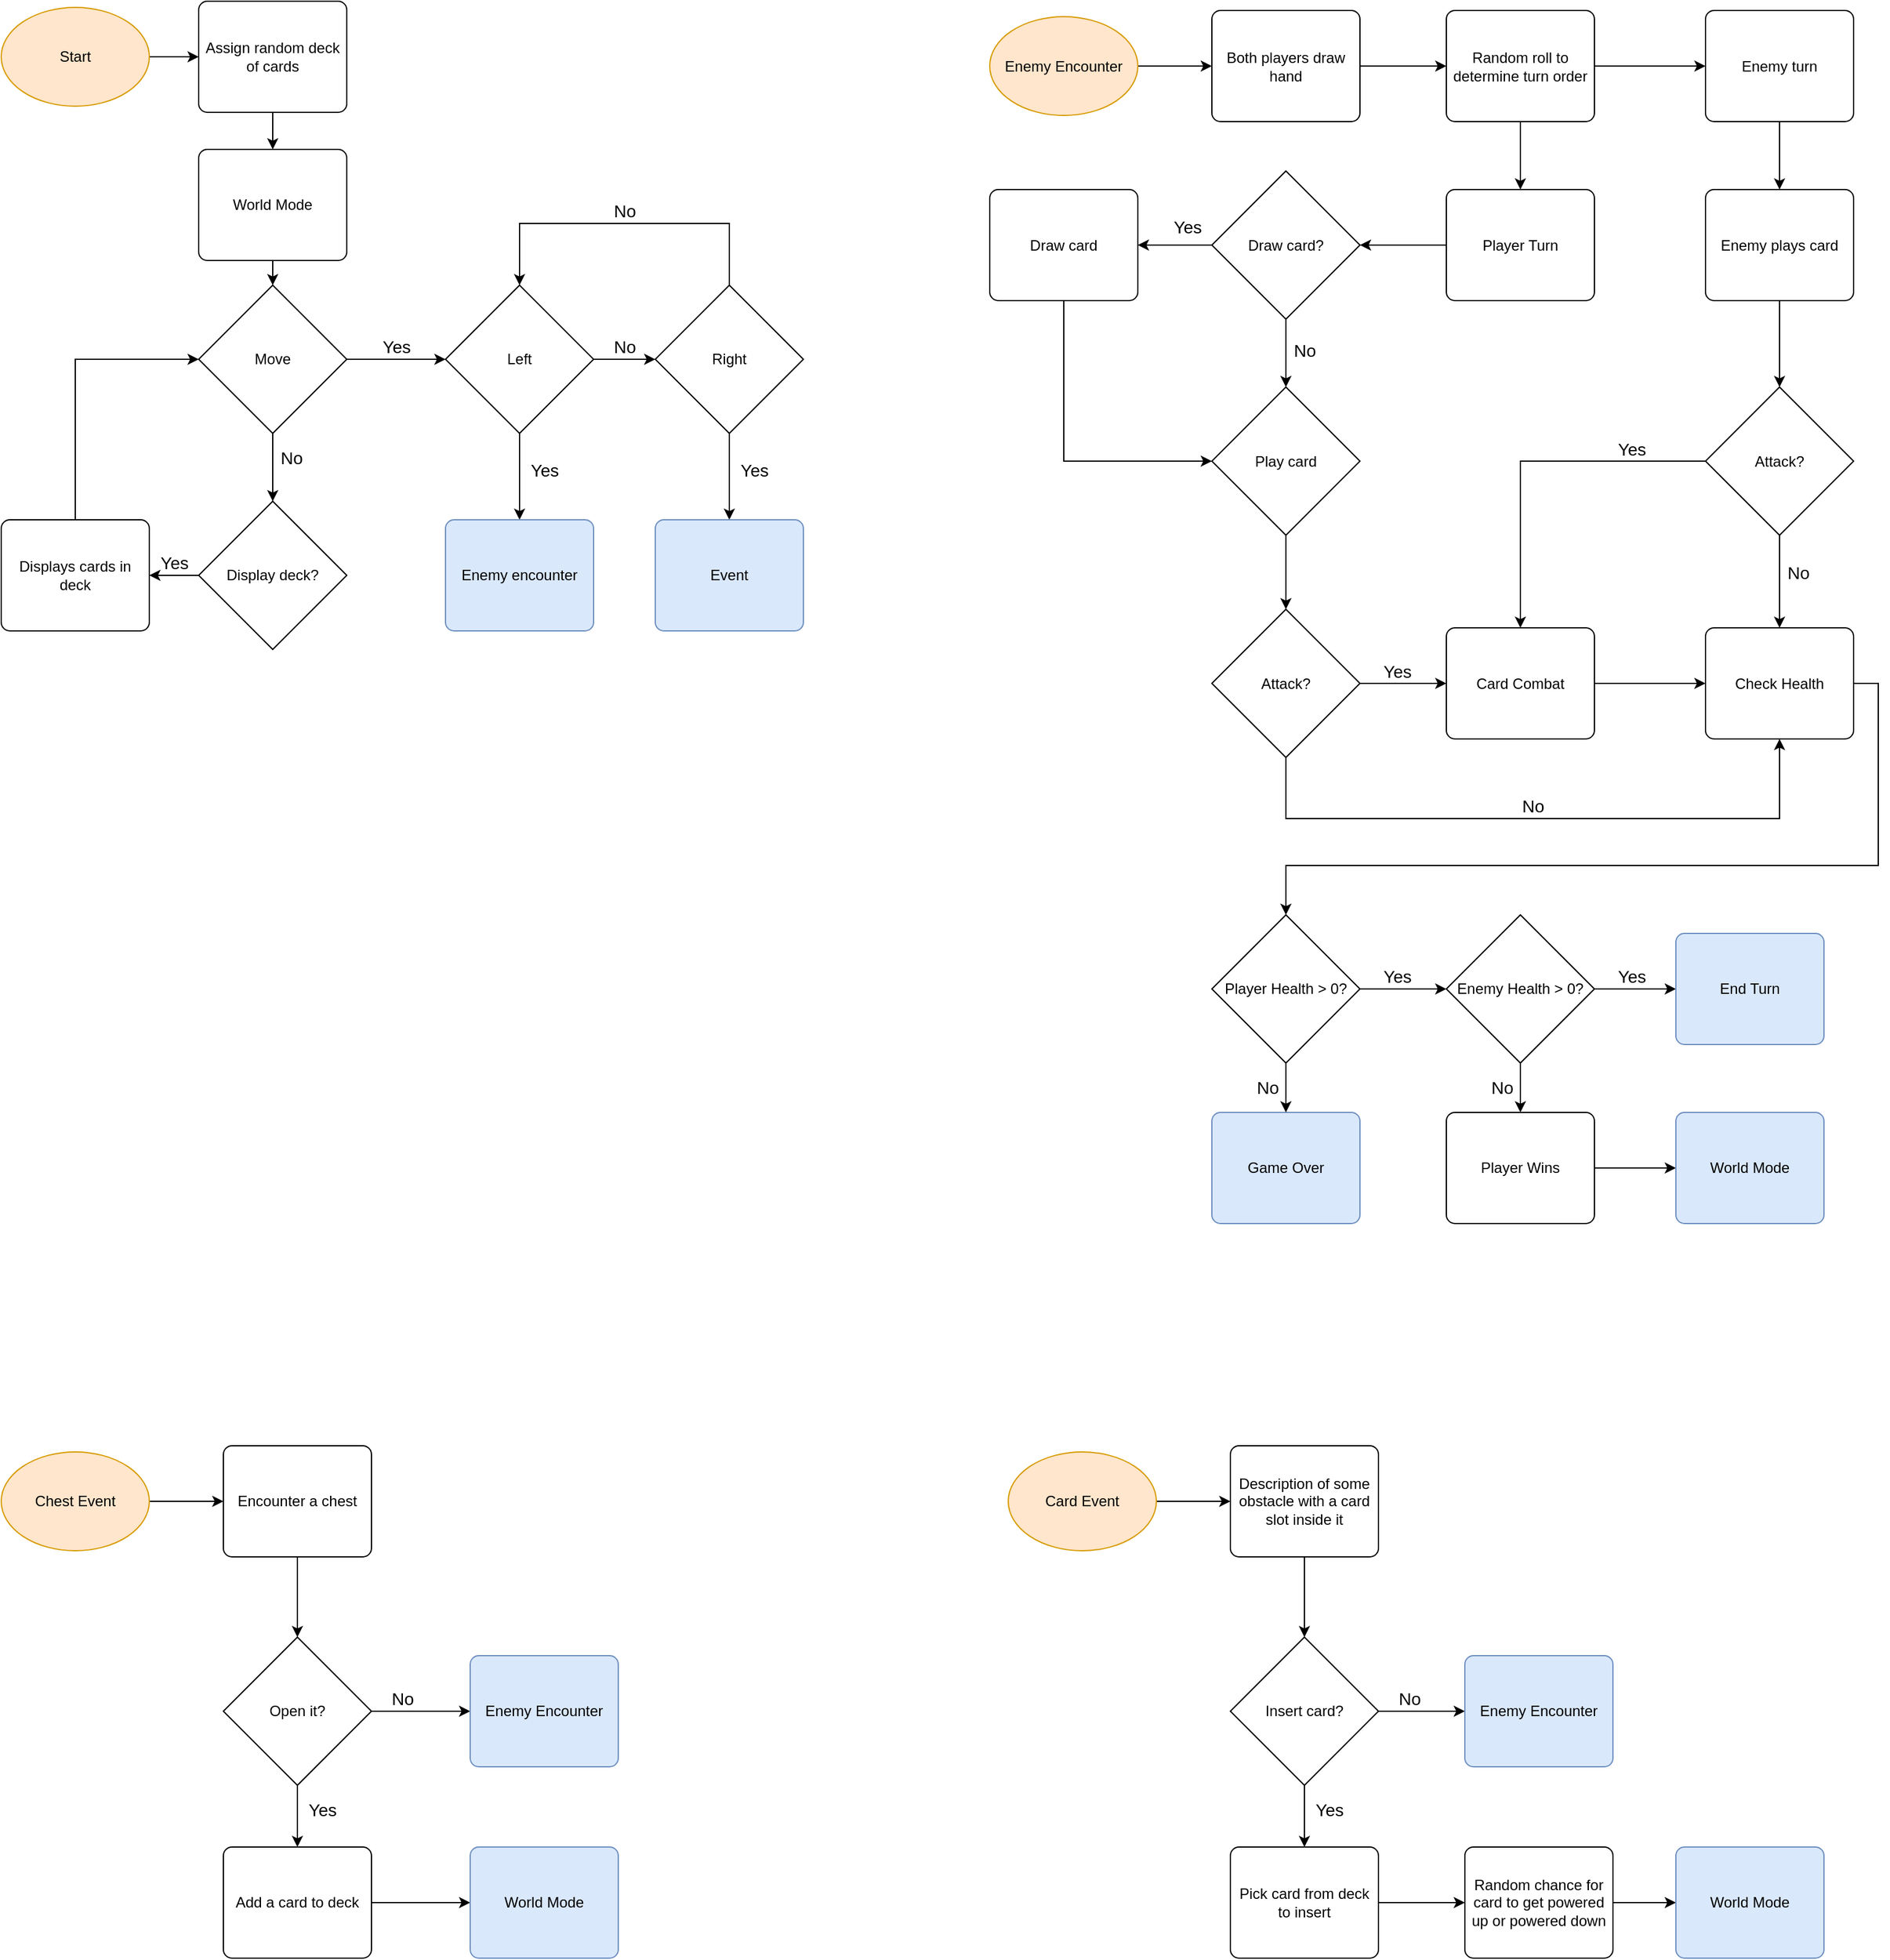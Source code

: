 <mxfile version="16.6.4" type="device"><diagram id="C5RBs43oDa-KdzZeNtuy" name="Page-1"><mxGraphModel dx="1117" dy="679" grid="1" gridSize="10" guides="1" tooltips="1" connect="1" arrows="1" fold="1" page="1" pageScale="1" pageWidth="827" pageHeight="1169" math="0" shadow="0"><root><mxCell id="WIyWlLk6GJQsqaUBKTNV-0"/><mxCell id="WIyWlLk6GJQsqaUBKTNV-1" parent="WIyWlLk6GJQsqaUBKTNV-0"/><mxCell id="KjZx9_JQavxQTFgPO8EC-3" style="edgeStyle=orthogonalEdgeStyle;rounded=0;orthogonalLoop=1;jettySize=auto;html=1;exitX=1;exitY=0.5;exitDx=0;exitDy=0;exitPerimeter=0;" parent="WIyWlLk6GJQsqaUBKTNV-1" source="KjZx9_JQavxQTFgPO8EC-0" target="KjZx9_JQavxQTFgPO8EC-2" edge="1"><mxGeometry relative="1" as="geometry"/></mxCell><mxCell id="KjZx9_JQavxQTFgPO8EC-0" value="Start" style="strokeWidth=1;html=1;shape=mxgraph.flowchart.start_1;whiteSpace=wrap;fillColor=#ffe6cc;strokeColor=#d79b00;" parent="WIyWlLk6GJQsqaUBKTNV-1" vertex="1"><mxGeometry x="89" y="35" width="120" height="80" as="geometry"/></mxCell><mxCell id="KjZx9_JQavxQTFgPO8EC-8" style="edgeStyle=orthogonalEdgeStyle;rounded=0;orthogonalLoop=1;jettySize=auto;html=1;exitX=0.5;exitY=1;exitDx=0;exitDy=0;exitPerimeter=0;entryX=0.5;entryY=0;entryDx=0;entryDy=0;entryPerimeter=0;" parent="WIyWlLk6GJQsqaUBKTNV-1" source="KjZx9_JQavxQTFgPO8EC-1" target="KjZx9_JQavxQTFgPO8EC-6" edge="1"><mxGeometry relative="1" as="geometry"/></mxCell><mxCell id="KjZx9_JQavxQTFgPO8EC-11" style="edgeStyle=orthogonalEdgeStyle;rounded=0;orthogonalLoop=1;jettySize=auto;html=1;exitX=1;exitY=0.5;exitDx=0;exitDy=0;exitPerimeter=0;entryX=0;entryY=0.5;entryDx=0;entryDy=0;entryPerimeter=0;" parent="WIyWlLk6GJQsqaUBKTNV-1" source="KjZx9_JQavxQTFgPO8EC-1" target="KjZx9_JQavxQTFgPO8EC-5" edge="1"><mxGeometry relative="1" as="geometry"/></mxCell><mxCell id="KjZx9_JQavxQTFgPO8EC-1" value="Move" style="strokeWidth=1;html=1;shape=mxgraph.flowchart.decision;whiteSpace=wrap;" parent="WIyWlLk6GJQsqaUBKTNV-1" vertex="1"><mxGeometry x="249" y="260" width="120" height="120" as="geometry"/></mxCell><mxCell id="641pUbLumFreOrWfx5tP-39" style="edgeStyle=orthogonalEdgeStyle;rounded=0;orthogonalLoop=1;jettySize=auto;html=1;exitX=0.5;exitY=1;exitDx=0;exitDy=0;entryX=0.5;entryY=0;entryDx=0;entryDy=0;" parent="WIyWlLk6GJQsqaUBKTNV-1" source="KjZx9_JQavxQTFgPO8EC-2" target="641pUbLumFreOrWfx5tP-38" edge="1"><mxGeometry relative="1" as="geometry"/></mxCell><mxCell id="KjZx9_JQavxQTFgPO8EC-2" value="Assign random deck of cards" style="rounded=1;whiteSpace=wrap;html=1;absoluteArcSize=1;arcSize=14;strokeWidth=1;" parent="WIyWlLk6GJQsqaUBKTNV-1" vertex="1"><mxGeometry x="249" y="30" width="120" height="90" as="geometry"/></mxCell><mxCell id="KjZx9_JQavxQTFgPO8EC-19" style="edgeStyle=orthogonalEdgeStyle;rounded=0;orthogonalLoop=1;jettySize=auto;html=1;exitX=1;exitY=0.5;exitDx=0;exitDy=0;exitPerimeter=0;entryX=0;entryY=0.5;entryDx=0;entryDy=0;entryPerimeter=0;fontSize=14;" parent="WIyWlLk6GJQsqaUBKTNV-1" source="KjZx9_JQavxQTFgPO8EC-5" target="KjZx9_JQavxQTFgPO8EC-18" edge="1"><mxGeometry relative="1" as="geometry"/></mxCell><mxCell id="KjZx9_JQavxQTFgPO8EC-23" style="edgeStyle=orthogonalEdgeStyle;rounded=0;orthogonalLoop=1;jettySize=auto;html=1;exitX=0.5;exitY=1;exitDx=0;exitDy=0;exitPerimeter=0;entryX=0.5;entryY=0;entryDx=0;entryDy=0;fontSize=14;" parent="WIyWlLk6GJQsqaUBKTNV-1" source="KjZx9_JQavxQTFgPO8EC-5" target="KjZx9_JQavxQTFgPO8EC-21" edge="1"><mxGeometry relative="1" as="geometry"/></mxCell><mxCell id="KjZx9_JQavxQTFgPO8EC-5" value="Left" style="strokeWidth=1;html=1;shape=mxgraph.flowchart.decision;whiteSpace=wrap;" parent="WIyWlLk6GJQsqaUBKTNV-1" vertex="1"><mxGeometry x="449" y="260" width="120" height="120" as="geometry"/></mxCell><mxCell id="KjZx9_JQavxQTFgPO8EC-9" style="edgeStyle=orthogonalEdgeStyle;rounded=0;orthogonalLoop=1;jettySize=auto;html=1;exitX=0;exitY=0.5;exitDx=0;exitDy=0;exitPerimeter=0;entryX=1;entryY=0.5;entryDx=0;entryDy=0;" parent="WIyWlLk6GJQsqaUBKTNV-1" source="KjZx9_JQavxQTFgPO8EC-6" target="KjZx9_JQavxQTFgPO8EC-7" edge="1"><mxGeometry relative="1" as="geometry"/></mxCell><mxCell id="KjZx9_JQavxQTFgPO8EC-6" value="Display deck?" style="strokeWidth=1;html=1;shape=mxgraph.flowchart.decision;whiteSpace=wrap;" parent="WIyWlLk6GJQsqaUBKTNV-1" vertex="1"><mxGeometry x="249" y="435" width="120" height="120" as="geometry"/></mxCell><mxCell id="KjZx9_JQavxQTFgPO8EC-10" style="edgeStyle=orthogonalEdgeStyle;rounded=0;orthogonalLoop=1;jettySize=auto;html=1;exitX=0.5;exitY=0;exitDx=0;exitDy=0;entryX=0;entryY=0.5;entryDx=0;entryDy=0;entryPerimeter=0;" parent="WIyWlLk6GJQsqaUBKTNV-1" source="KjZx9_JQavxQTFgPO8EC-7" target="KjZx9_JQavxQTFgPO8EC-1" edge="1"><mxGeometry relative="1" as="geometry"/></mxCell><mxCell id="KjZx9_JQavxQTFgPO8EC-7" value="Displays cards in deck" style="rounded=1;whiteSpace=wrap;html=1;absoluteArcSize=1;arcSize=14;strokeWidth=1;" parent="WIyWlLk6GJQsqaUBKTNV-1" vertex="1"><mxGeometry x="89" y="450" width="120" height="90" as="geometry"/></mxCell><mxCell id="KjZx9_JQavxQTFgPO8EC-12" value="&lt;font style=&quot;font-size: 14px&quot;&gt;Yes&lt;/font&gt;" style="text;html=1;align=center;verticalAlign=middle;resizable=0;points=[];autosize=1;strokeColor=none;fillColor=none;strokeWidth=1;" parent="WIyWlLk6GJQsqaUBKTNV-1" vertex="1"><mxGeometry x="389" y="300" width="40" height="20" as="geometry"/></mxCell><mxCell id="KjZx9_JQavxQTFgPO8EC-16" value="&lt;font style=&quot;font-size: 14px&quot;&gt;Yes&lt;/font&gt;" style="text;html=1;align=center;verticalAlign=middle;resizable=0;points=[];autosize=1;strokeColor=none;fillColor=none;strokeWidth=1;" parent="WIyWlLk6GJQsqaUBKTNV-1" vertex="1"><mxGeometry x="209" y="475" width="40" height="20" as="geometry"/></mxCell><mxCell id="KjZx9_JQavxQTFgPO8EC-17" value="&lt;font style=&quot;font-size: 14px&quot;&gt;No&lt;/font&gt;" style="text;html=1;align=center;verticalAlign=middle;resizable=0;points=[];autosize=1;strokeColor=none;fillColor=none;strokeWidth=1;" parent="WIyWlLk6GJQsqaUBKTNV-1" vertex="1"><mxGeometry x="309" y="390" width="30" height="20" as="geometry"/></mxCell><mxCell id="KjZx9_JQavxQTFgPO8EC-24" style="edgeStyle=orthogonalEdgeStyle;rounded=0;orthogonalLoop=1;jettySize=auto;html=1;exitX=0.5;exitY=1;exitDx=0;exitDy=0;exitPerimeter=0;entryX=0.5;entryY=0;entryDx=0;entryDy=0;fontSize=14;" parent="WIyWlLk6GJQsqaUBKTNV-1" source="KjZx9_JQavxQTFgPO8EC-18" target="KjZx9_JQavxQTFgPO8EC-22" edge="1"><mxGeometry relative="1" as="geometry"/></mxCell><mxCell id="KjZx9_JQavxQTFgPO8EC-25" style="edgeStyle=orthogonalEdgeStyle;rounded=0;orthogonalLoop=1;jettySize=auto;html=1;exitX=0.5;exitY=0;exitDx=0;exitDy=0;exitPerimeter=0;entryX=0.5;entryY=0;entryDx=0;entryDy=0;entryPerimeter=0;fontSize=14;" parent="WIyWlLk6GJQsqaUBKTNV-1" source="KjZx9_JQavxQTFgPO8EC-18" target="KjZx9_JQavxQTFgPO8EC-5" edge="1"><mxGeometry relative="1" as="geometry"><Array as="points"><mxPoint x="679" y="210"/><mxPoint x="509" y="210"/></Array></mxGeometry></mxCell><mxCell id="KjZx9_JQavxQTFgPO8EC-18" value="Right" style="strokeWidth=1;html=1;shape=mxgraph.flowchart.decision;whiteSpace=wrap;" parent="WIyWlLk6GJQsqaUBKTNV-1" vertex="1"><mxGeometry x="619" y="260" width="120" height="120" as="geometry"/></mxCell><mxCell id="KjZx9_JQavxQTFgPO8EC-20" value="&lt;font style=&quot;font-size: 14px&quot;&gt;No&lt;/font&gt;" style="text;html=1;align=center;verticalAlign=middle;resizable=0;points=[];autosize=1;strokeColor=none;fillColor=none;strokeWidth=1;" parent="WIyWlLk6GJQsqaUBKTNV-1" vertex="1"><mxGeometry x="579" y="300" width="30" height="20" as="geometry"/></mxCell><mxCell id="KjZx9_JQavxQTFgPO8EC-21" value="Enemy encounter" style="rounded=1;whiteSpace=wrap;html=1;absoluteArcSize=1;arcSize=14;strokeWidth=1;fillColor=#dae8fc;strokeColor=#6c8ebf;" parent="WIyWlLk6GJQsqaUBKTNV-1" vertex="1"><mxGeometry x="449" y="450" width="120" height="90" as="geometry"/></mxCell><mxCell id="KjZx9_JQavxQTFgPO8EC-22" value="Event" style="rounded=1;whiteSpace=wrap;html=1;absoluteArcSize=1;arcSize=14;strokeWidth=1;fillColor=#dae8fc;strokeColor=#6c8ebf;" parent="WIyWlLk6GJQsqaUBKTNV-1" vertex="1"><mxGeometry x="619" y="450" width="120" height="90" as="geometry"/></mxCell><mxCell id="KjZx9_JQavxQTFgPO8EC-26" value="&lt;font style=&quot;font-size: 14px&quot;&gt;No&lt;/font&gt;" style="text;html=1;align=center;verticalAlign=middle;resizable=0;points=[];autosize=1;strokeColor=none;fillColor=none;strokeWidth=1;" parent="WIyWlLk6GJQsqaUBKTNV-1" vertex="1"><mxGeometry x="579" y="190" width="30" height="20" as="geometry"/></mxCell><mxCell id="KjZx9_JQavxQTFgPO8EC-27" value="&lt;font style=&quot;font-size: 14px&quot;&gt;Yes&lt;/font&gt;" style="text;html=1;align=center;verticalAlign=middle;resizable=0;points=[];autosize=1;strokeColor=none;fillColor=none;strokeWidth=1;" parent="WIyWlLk6GJQsqaUBKTNV-1" vertex="1"><mxGeometry x="509" y="400" width="40" height="20" as="geometry"/></mxCell><mxCell id="KjZx9_JQavxQTFgPO8EC-28" value="&lt;font style=&quot;font-size: 14px&quot;&gt;Yes&lt;/font&gt;" style="text;html=1;align=center;verticalAlign=middle;resizable=0;points=[];autosize=1;strokeColor=none;fillColor=none;strokeWidth=1;" parent="WIyWlLk6GJQsqaUBKTNV-1" vertex="1"><mxGeometry x="679" y="400" width="40" height="20" as="geometry"/></mxCell><mxCell id="KjZx9_JQavxQTFgPO8EC-31" style="edgeStyle=orthogonalEdgeStyle;rounded=0;orthogonalLoop=1;jettySize=auto;html=1;exitX=1;exitY=0.5;exitDx=0;exitDy=0;exitPerimeter=0;entryX=0;entryY=0.5;entryDx=0;entryDy=0;fontSize=14;" parent="WIyWlLk6GJQsqaUBKTNV-1" source="KjZx9_JQavxQTFgPO8EC-29" target="KjZx9_JQavxQTFgPO8EC-30" edge="1"><mxGeometry relative="1" as="geometry"/></mxCell><mxCell id="KjZx9_JQavxQTFgPO8EC-29" value="Enemy Encounter" style="strokeWidth=1;html=1;shape=mxgraph.flowchart.start_1;whiteSpace=wrap;fillColor=#ffe6cc;strokeColor=#d79b00;" parent="WIyWlLk6GJQsqaUBKTNV-1" vertex="1"><mxGeometry x="890" y="42.5" width="120" height="80" as="geometry"/></mxCell><mxCell id="KjZx9_JQavxQTFgPO8EC-33" style="edgeStyle=orthogonalEdgeStyle;rounded=0;orthogonalLoop=1;jettySize=auto;html=1;exitX=1;exitY=0.5;exitDx=0;exitDy=0;entryX=0;entryY=0.5;entryDx=0;entryDy=0;fontSize=14;" parent="WIyWlLk6GJQsqaUBKTNV-1" source="KjZx9_JQavxQTFgPO8EC-30" target="KjZx9_JQavxQTFgPO8EC-32" edge="1"><mxGeometry relative="1" as="geometry"/></mxCell><mxCell id="KjZx9_JQavxQTFgPO8EC-30" value="Both players draw hand" style="rounded=1;whiteSpace=wrap;html=1;absoluteArcSize=1;arcSize=14;strokeWidth=1;" parent="WIyWlLk6GJQsqaUBKTNV-1" vertex="1"><mxGeometry x="1070" y="37.5" width="120" height="90" as="geometry"/></mxCell><mxCell id="KjZx9_JQavxQTFgPO8EC-36" style="edgeStyle=orthogonalEdgeStyle;rounded=0;orthogonalLoop=1;jettySize=auto;html=1;exitX=0.5;exitY=1;exitDx=0;exitDy=0;entryX=0.5;entryY=0;entryDx=0;entryDy=0;fontSize=14;" parent="WIyWlLk6GJQsqaUBKTNV-1" source="KjZx9_JQavxQTFgPO8EC-32" target="KjZx9_JQavxQTFgPO8EC-34" edge="1"><mxGeometry relative="1" as="geometry"/></mxCell><mxCell id="KjZx9_JQavxQTFgPO8EC-50" style="edgeStyle=orthogonalEdgeStyle;rounded=0;orthogonalLoop=1;jettySize=auto;html=1;exitX=1;exitY=0.5;exitDx=0;exitDy=0;entryX=0;entryY=0.5;entryDx=0;entryDy=0;fontSize=19;" parent="WIyWlLk6GJQsqaUBKTNV-1" source="KjZx9_JQavxQTFgPO8EC-32" target="KjZx9_JQavxQTFgPO8EC-49" edge="1"><mxGeometry relative="1" as="geometry"/></mxCell><mxCell id="KjZx9_JQavxQTFgPO8EC-32" value="Random roll to determine turn order" style="rounded=1;whiteSpace=wrap;html=1;absoluteArcSize=1;arcSize=14;strokeWidth=1;" parent="WIyWlLk6GJQsqaUBKTNV-1" vertex="1"><mxGeometry x="1260" y="37.5" width="120" height="90" as="geometry"/></mxCell><mxCell id="KjZx9_JQavxQTFgPO8EC-39" style="edgeStyle=orthogonalEdgeStyle;rounded=0;orthogonalLoop=1;jettySize=auto;html=1;exitX=0;exitY=0.5;exitDx=0;exitDy=0;entryX=1;entryY=0.5;entryDx=0;entryDy=0;entryPerimeter=0;fontSize=14;" parent="WIyWlLk6GJQsqaUBKTNV-1" source="KjZx9_JQavxQTFgPO8EC-34" target="KjZx9_JQavxQTFgPO8EC-35" edge="1"><mxGeometry relative="1" as="geometry"/></mxCell><mxCell id="KjZx9_JQavxQTFgPO8EC-34" value="Player Turn" style="rounded=1;whiteSpace=wrap;html=1;absoluteArcSize=1;arcSize=14;strokeWidth=1;" parent="WIyWlLk6GJQsqaUBKTNV-1" vertex="1"><mxGeometry x="1260" y="182.5" width="120" height="90" as="geometry"/></mxCell><mxCell id="KjZx9_JQavxQTFgPO8EC-40" style="edgeStyle=orthogonalEdgeStyle;rounded=0;orthogonalLoop=1;jettySize=auto;html=1;exitX=0;exitY=0.5;exitDx=0;exitDy=0;exitPerimeter=0;entryX=1;entryY=0.5;entryDx=0;entryDy=0;fontSize=14;" parent="WIyWlLk6GJQsqaUBKTNV-1" source="KjZx9_JQavxQTFgPO8EC-35" target="KjZx9_JQavxQTFgPO8EC-38" edge="1"><mxGeometry relative="1" as="geometry"/></mxCell><mxCell id="KjZx9_JQavxQTFgPO8EC-43" style="edgeStyle=orthogonalEdgeStyle;rounded=0;orthogonalLoop=1;jettySize=auto;html=1;exitX=0.5;exitY=1;exitDx=0;exitDy=0;exitPerimeter=0;entryX=0.5;entryY=0;entryDx=0;entryDy=0;entryPerimeter=0;fontSize=14;" parent="WIyWlLk6GJQsqaUBKTNV-1" source="KjZx9_JQavxQTFgPO8EC-35" target="KjZx9_JQavxQTFgPO8EC-42" edge="1"><mxGeometry relative="1" as="geometry"/></mxCell><mxCell id="KjZx9_JQavxQTFgPO8EC-35" value="Draw card?" style="strokeWidth=1;html=1;shape=mxgraph.flowchart.decision;whiteSpace=wrap;" parent="WIyWlLk6GJQsqaUBKTNV-1" vertex="1"><mxGeometry x="1070" y="167.5" width="120" height="120" as="geometry"/></mxCell><mxCell id="KjZx9_JQavxQTFgPO8EC-44" style="edgeStyle=orthogonalEdgeStyle;rounded=0;orthogonalLoop=1;jettySize=auto;html=1;exitX=0.5;exitY=1;exitDx=0;exitDy=0;entryX=0;entryY=0.5;entryDx=0;entryDy=0;entryPerimeter=0;fontSize=14;" parent="WIyWlLk6GJQsqaUBKTNV-1" source="KjZx9_JQavxQTFgPO8EC-38" target="KjZx9_JQavxQTFgPO8EC-42" edge="1"><mxGeometry relative="1" as="geometry"/></mxCell><mxCell id="KjZx9_JQavxQTFgPO8EC-38" value="Draw card" style="rounded=1;whiteSpace=wrap;html=1;absoluteArcSize=1;arcSize=14;strokeWidth=1;" parent="WIyWlLk6GJQsqaUBKTNV-1" vertex="1"><mxGeometry x="890" y="182.5" width="120" height="90" as="geometry"/></mxCell><mxCell id="KjZx9_JQavxQTFgPO8EC-41" value="&lt;font style=&quot;font-size: 14px&quot;&gt;Yes&lt;/font&gt;" style="text;html=1;align=center;verticalAlign=middle;resizable=0;points=[];autosize=1;strokeColor=none;fillColor=none;strokeWidth=1;" parent="WIyWlLk6GJQsqaUBKTNV-1" vertex="1"><mxGeometry x="1030" y="202.5" width="40" height="20" as="geometry"/></mxCell><mxCell id="KjZx9_JQavxQTFgPO8EC-54" style="edgeStyle=orthogonalEdgeStyle;rounded=0;orthogonalLoop=1;jettySize=auto;html=1;exitX=0.5;exitY=1;exitDx=0;exitDy=0;exitPerimeter=0;entryX=0.5;entryY=0;entryDx=0;entryDy=0;entryPerimeter=0;fontSize=19;" parent="WIyWlLk6GJQsqaUBKTNV-1" source="KjZx9_JQavxQTFgPO8EC-42" target="KjZx9_JQavxQTFgPO8EC-53" edge="1"><mxGeometry relative="1" as="geometry"/></mxCell><mxCell id="KjZx9_JQavxQTFgPO8EC-42" value="Play card" style="strokeWidth=1;html=1;shape=mxgraph.flowchart.decision;whiteSpace=wrap;" parent="WIyWlLk6GJQsqaUBKTNV-1" vertex="1"><mxGeometry x="1070" y="342.5" width="120" height="120" as="geometry"/></mxCell><mxCell id="KjZx9_JQavxQTFgPO8EC-45" value="&lt;font style=&quot;font-size: 14px&quot;&gt;No&lt;/font&gt;" style="text;html=1;align=center;verticalAlign=middle;resizable=0;points=[];autosize=1;strokeColor=none;fillColor=none;strokeWidth=1;" parent="WIyWlLk6GJQsqaUBKTNV-1" vertex="1"><mxGeometry x="1130" y="302.5" width="30" height="20" as="geometry"/></mxCell><mxCell id="KjZx9_JQavxQTFgPO8EC-52" style="edgeStyle=orthogonalEdgeStyle;rounded=0;orthogonalLoop=1;jettySize=auto;html=1;exitX=0.5;exitY=1;exitDx=0;exitDy=0;entryX=0.5;entryY=0;entryDx=0;entryDy=0;fontSize=19;" parent="WIyWlLk6GJQsqaUBKTNV-1" source="KjZx9_JQavxQTFgPO8EC-49" target="KjZx9_JQavxQTFgPO8EC-51" edge="1"><mxGeometry relative="1" as="geometry"/></mxCell><mxCell id="KjZx9_JQavxQTFgPO8EC-49" value="Enemy turn" style="rounded=1;whiteSpace=wrap;html=1;absoluteArcSize=1;arcSize=14;strokeWidth=1;" parent="WIyWlLk6GJQsqaUBKTNV-1" vertex="1"><mxGeometry x="1470" y="37.5" width="120" height="90" as="geometry"/></mxCell><mxCell id="KjZx9_JQavxQTFgPO8EC-69" style="edgeStyle=orthogonalEdgeStyle;rounded=0;orthogonalLoop=1;jettySize=auto;html=1;exitX=0.5;exitY=1;exitDx=0;exitDy=0;entryX=0.5;entryY=0;entryDx=0;entryDy=0;entryPerimeter=0;fontSize=19;" parent="WIyWlLk6GJQsqaUBKTNV-1" source="KjZx9_JQavxQTFgPO8EC-51" target="KjZx9_JQavxQTFgPO8EC-64" edge="1"><mxGeometry relative="1" as="geometry"/></mxCell><mxCell id="KjZx9_JQavxQTFgPO8EC-51" value="Enemy plays card" style="rounded=1;whiteSpace=wrap;html=1;absoluteArcSize=1;arcSize=14;strokeWidth=1;" parent="WIyWlLk6GJQsqaUBKTNV-1" vertex="1"><mxGeometry x="1470" y="182.5" width="120" height="90" as="geometry"/></mxCell><mxCell id="KjZx9_JQavxQTFgPO8EC-58" style="edgeStyle=orthogonalEdgeStyle;rounded=0;orthogonalLoop=1;jettySize=auto;html=1;exitX=1;exitY=0.5;exitDx=0;exitDy=0;exitPerimeter=0;entryX=0;entryY=0.5;entryDx=0;entryDy=0;fontSize=19;" parent="WIyWlLk6GJQsqaUBKTNV-1" source="KjZx9_JQavxQTFgPO8EC-53" target="KjZx9_JQavxQTFgPO8EC-55" edge="1"><mxGeometry relative="1" as="geometry"/></mxCell><mxCell id="KjZx9_JQavxQTFgPO8EC-61" style="edgeStyle=orthogonalEdgeStyle;rounded=0;orthogonalLoop=1;jettySize=auto;html=1;exitX=0.5;exitY=1;exitDx=0;exitDy=0;exitPerimeter=0;fontSize=19;entryX=0.5;entryY=1;entryDx=0;entryDy=0;" parent="WIyWlLk6GJQsqaUBKTNV-1" source="KjZx9_JQavxQTFgPO8EC-53" target="KjZx9_JQavxQTFgPO8EC-56" edge="1"><mxGeometry relative="1" as="geometry"><Array as="points"><mxPoint x="1130" y="692"/><mxPoint x="1530" y="692"/></Array><mxPoint x="1500" y="650" as="targetPoint"/></mxGeometry></mxCell><mxCell id="KjZx9_JQavxQTFgPO8EC-53" value="Attack?" style="strokeWidth=1;html=1;shape=mxgraph.flowchart.decision;whiteSpace=wrap;" parent="WIyWlLk6GJQsqaUBKTNV-1" vertex="1"><mxGeometry x="1070" y="522.5" width="120" height="120" as="geometry"/></mxCell><mxCell id="KjZx9_JQavxQTFgPO8EC-63" style="edgeStyle=orthogonalEdgeStyle;rounded=0;orthogonalLoop=1;jettySize=auto;html=1;exitX=1;exitY=0.5;exitDx=0;exitDy=0;entryX=0;entryY=0.5;entryDx=0;entryDy=0;fontSize=19;" parent="WIyWlLk6GJQsqaUBKTNV-1" source="KjZx9_JQavxQTFgPO8EC-55" target="KjZx9_JQavxQTFgPO8EC-56" edge="1"><mxGeometry relative="1" as="geometry"/></mxCell><mxCell id="KjZx9_JQavxQTFgPO8EC-55" value="Card Combat" style="rounded=1;whiteSpace=wrap;html=1;absoluteArcSize=1;arcSize=14;strokeWidth=1;" parent="WIyWlLk6GJQsqaUBKTNV-1" vertex="1"><mxGeometry x="1260" y="537.5" width="120" height="90" as="geometry"/></mxCell><mxCell id="641pUbLumFreOrWfx5tP-36" style="edgeStyle=orthogonalEdgeStyle;rounded=0;orthogonalLoop=1;jettySize=auto;html=1;exitX=1;exitY=0.5;exitDx=0;exitDy=0;entryX=0.5;entryY=0;entryDx=0;entryDy=0;entryPerimeter=0;" parent="WIyWlLk6GJQsqaUBKTNV-1" source="KjZx9_JQavxQTFgPO8EC-56" target="641pUbLumFreOrWfx5tP-22" edge="1"><mxGeometry relative="1" as="geometry"><Array as="points"><mxPoint x="1610" y="583"/><mxPoint x="1610" y="730"/><mxPoint x="1130" y="730"/></Array></mxGeometry></mxCell><mxCell id="KjZx9_JQavxQTFgPO8EC-56" value="Check Health" style="rounded=1;whiteSpace=wrap;html=1;absoluteArcSize=1;arcSize=14;strokeWidth=1;" parent="WIyWlLk6GJQsqaUBKTNV-1" vertex="1"><mxGeometry x="1470" y="537.5" width="120" height="90" as="geometry"/></mxCell><mxCell id="KjZx9_JQavxQTFgPO8EC-59" value="&lt;font style=&quot;font-size: 14px&quot;&gt;Yes&lt;/font&gt;" style="text;html=1;align=center;verticalAlign=middle;resizable=0;points=[];autosize=1;strokeColor=none;fillColor=none;strokeWidth=1;" parent="WIyWlLk6GJQsqaUBKTNV-1" vertex="1"><mxGeometry x="1200" y="562.5" width="40" height="20" as="geometry"/></mxCell><mxCell id="KjZx9_JQavxQTFgPO8EC-62" value="&lt;font style=&quot;font-size: 14px&quot;&gt;No&lt;/font&gt;" style="text;html=1;align=center;verticalAlign=middle;resizable=0;points=[];autosize=1;strokeColor=none;fillColor=none;strokeWidth=1;" parent="WIyWlLk6GJQsqaUBKTNV-1" vertex="1"><mxGeometry x="1315" y="671.5" width="30" height="20" as="geometry"/></mxCell><mxCell id="KjZx9_JQavxQTFgPO8EC-65" style="edgeStyle=orthogonalEdgeStyle;rounded=0;orthogonalLoop=1;jettySize=auto;html=1;exitX=0.5;exitY=1;exitDx=0;exitDy=0;exitPerimeter=0;entryX=0.5;entryY=0;entryDx=0;entryDy=0;fontSize=19;" parent="WIyWlLk6GJQsqaUBKTNV-1" source="KjZx9_JQavxQTFgPO8EC-64" target="KjZx9_JQavxQTFgPO8EC-56" edge="1"><mxGeometry relative="1" as="geometry"/></mxCell><mxCell id="KjZx9_JQavxQTFgPO8EC-66" style="edgeStyle=orthogonalEdgeStyle;rounded=0;orthogonalLoop=1;jettySize=auto;html=1;exitX=0;exitY=0.5;exitDx=0;exitDy=0;exitPerimeter=0;entryX=0.5;entryY=0;entryDx=0;entryDy=0;fontSize=19;" parent="WIyWlLk6GJQsqaUBKTNV-1" source="KjZx9_JQavxQTFgPO8EC-64" target="KjZx9_JQavxQTFgPO8EC-55" edge="1"><mxGeometry relative="1" as="geometry"/></mxCell><mxCell id="KjZx9_JQavxQTFgPO8EC-64" value="Attack?" style="strokeWidth=1;html=1;shape=mxgraph.flowchart.decision;whiteSpace=wrap;" parent="WIyWlLk6GJQsqaUBKTNV-1" vertex="1"><mxGeometry x="1470" y="342.5" width="120" height="120" as="geometry"/></mxCell><mxCell id="KjZx9_JQavxQTFgPO8EC-67" value="&lt;font style=&quot;font-size: 14px&quot;&gt;Yes&lt;/font&gt;" style="text;html=1;align=center;verticalAlign=middle;resizable=0;points=[];autosize=1;strokeColor=none;fillColor=none;strokeWidth=1;" parent="WIyWlLk6GJQsqaUBKTNV-1" vertex="1"><mxGeometry x="1390" y="382.5" width="40" height="20" as="geometry"/></mxCell><mxCell id="KjZx9_JQavxQTFgPO8EC-68" value="&lt;font style=&quot;font-size: 14px&quot;&gt;No&lt;/font&gt;" style="text;html=1;align=center;verticalAlign=middle;resizable=0;points=[];autosize=1;strokeColor=none;fillColor=none;strokeWidth=1;" parent="WIyWlLk6GJQsqaUBKTNV-1" vertex="1"><mxGeometry x="1530" y="482.5" width="30" height="20" as="geometry"/></mxCell><mxCell id="KjZx9_JQavxQTFgPO8EC-73" style="edgeStyle=orthogonalEdgeStyle;rounded=0;orthogonalLoop=1;jettySize=auto;html=1;exitX=1;exitY=0.5;exitDx=0;exitDy=0;exitPerimeter=0;entryX=0;entryY=0.5;entryDx=0;entryDy=0;fontSize=19;" parent="WIyWlLk6GJQsqaUBKTNV-1" source="KjZx9_JQavxQTFgPO8EC-71" target="KjZx9_JQavxQTFgPO8EC-72" edge="1"><mxGeometry relative="1" as="geometry"/></mxCell><mxCell id="KjZx9_JQavxQTFgPO8EC-71" value="Chest Event" style="strokeWidth=1;html=1;shape=mxgraph.flowchart.start_1;whiteSpace=wrap;fillColor=#ffe6cc;strokeColor=#d79b00;" parent="WIyWlLk6GJQsqaUBKTNV-1" vertex="1"><mxGeometry x="89" y="1205" width="120" height="80" as="geometry"/></mxCell><mxCell id="KjZx9_JQavxQTFgPO8EC-75" style="edgeStyle=orthogonalEdgeStyle;rounded=0;orthogonalLoop=1;jettySize=auto;html=1;exitX=0.5;exitY=1;exitDx=0;exitDy=0;entryX=0.5;entryY=0;entryDx=0;entryDy=0;entryPerimeter=0;fontSize=19;" parent="WIyWlLk6GJQsqaUBKTNV-1" source="KjZx9_JQavxQTFgPO8EC-72" target="KjZx9_JQavxQTFgPO8EC-74" edge="1"><mxGeometry relative="1" as="geometry"/></mxCell><mxCell id="KjZx9_JQavxQTFgPO8EC-72" value="Encounter a chest" style="rounded=1;whiteSpace=wrap;html=1;absoluteArcSize=1;arcSize=14;strokeWidth=1;" parent="WIyWlLk6GJQsqaUBKTNV-1" vertex="1"><mxGeometry x="269" y="1200" width="120" height="90" as="geometry"/></mxCell><mxCell id="KjZx9_JQavxQTFgPO8EC-79" style="edgeStyle=orthogonalEdgeStyle;rounded=0;orthogonalLoop=1;jettySize=auto;html=1;exitX=0.5;exitY=1;exitDx=0;exitDy=0;exitPerimeter=0;entryX=0.5;entryY=0;entryDx=0;entryDy=0;fontSize=19;" parent="WIyWlLk6GJQsqaUBKTNV-1" source="KjZx9_JQavxQTFgPO8EC-74" target="KjZx9_JQavxQTFgPO8EC-76" edge="1"><mxGeometry relative="1" as="geometry"/></mxCell><mxCell id="KjZx9_JQavxQTFgPO8EC-83" style="edgeStyle=orthogonalEdgeStyle;rounded=0;orthogonalLoop=1;jettySize=auto;html=1;exitX=1;exitY=0.5;exitDx=0;exitDy=0;exitPerimeter=0;entryX=0;entryY=0.5;entryDx=0;entryDy=0;fontSize=19;" parent="WIyWlLk6GJQsqaUBKTNV-1" source="KjZx9_JQavxQTFgPO8EC-74" target="KjZx9_JQavxQTFgPO8EC-77" edge="1"><mxGeometry relative="1" as="geometry"/></mxCell><mxCell id="KjZx9_JQavxQTFgPO8EC-74" value="Open it?" style="strokeWidth=1;html=1;shape=mxgraph.flowchart.decision;whiteSpace=wrap;" parent="WIyWlLk6GJQsqaUBKTNV-1" vertex="1"><mxGeometry x="269" y="1355" width="120" height="120" as="geometry"/></mxCell><mxCell id="KjZx9_JQavxQTFgPO8EC-86" style="edgeStyle=orthogonalEdgeStyle;rounded=0;orthogonalLoop=1;jettySize=auto;html=1;exitX=1;exitY=0.5;exitDx=0;exitDy=0;entryX=0;entryY=0.5;entryDx=0;entryDy=0;fontSize=19;" parent="WIyWlLk6GJQsqaUBKTNV-1" source="KjZx9_JQavxQTFgPO8EC-76" edge="1" target="KjZx9_JQavxQTFgPO8EC-87"><mxGeometry relative="1" as="geometry"><mxPoint x="459.0" y="1570" as="targetPoint"/></mxGeometry></mxCell><mxCell id="KjZx9_JQavxQTFgPO8EC-76" value="Add a card to deck" style="rounded=1;whiteSpace=wrap;html=1;absoluteArcSize=1;arcSize=14;strokeWidth=1;" parent="WIyWlLk6GJQsqaUBKTNV-1" vertex="1"><mxGeometry x="269" y="1525" width="120" height="90" as="geometry"/></mxCell><mxCell id="KjZx9_JQavxQTFgPO8EC-77" value="Enemy Encounter" style="rounded=1;whiteSpace=wrap;html=1;absoluteArcSize=1;arcSize=14;strokeWidth=1;fillColor=#dae8fc;strokeColor=#6c8ebf;" parent="WIyWlLk6GJQsqaUBKTNV-1" vertex="1"><mxGeometry x="469" y="1370" width="120" height="90" as="geometry"/></mxCell><mxCell id="KjZx9_JQavxQTFgPO8EC-80" value="&lt;font style=&quot;font-size: 14px&quot;&gt;Yes&lt;/font&gt;" style="text;html=1;align=center;verticalAlign=middle;resizable=0;points=[];autosize=1;strokeColor=none;fillColor=none;strokeWidth=1;" parent="WIyWlLk6GJQsqaUBKTNV-1" vertex="1"><mxGeometry x="329" y="1485" width="40" height="20" as="geometry"/></mxCell><mxCell id="KjZx9_JQavxQTFgPO8EC-84" value="&lt;font style=&quot;font-size: 14px&quot;&gt;No&lt;/font&gt;" style="text;html=1;align=center;verticalAlign=middle;resizable=0;points=[];autosize=1;strokeColor=none;fillColor=none;strokeWidth=1;" parent="WIyWlLk6GJQsqaUBKTNV-1" vertex="1"><mxGeometry x="399" y="1395" width="30" height="20" as="geometry"/></mxCell><mxCell id="KjZx9_JQavxQTFgPO8EC-87" value="World Mode" style="rounded=1;whiteSpace=wrap;html=1;absoluteArcSize=1;arcSize=14;strokeWidth=1;fillColor=#dae8fc;strokeColor=#6c8ebf;" parent="WIyWlLk6GJQsqaUBKTNV-1" vertex="1"><mxGeometry x="469" y="1525" width="120" height="90" as="geometry"/></mxCell><mxCell id="KjZx9_JQavxQTFgPO8EC-89" style="edgeStyle=orthogonalEdgeStyle;rounded=0;orthogonalLoop=1;jettySize=auto;html=1;exitX=1;exitY=0.5;exitDx=0;exitDy=0;exitPerimeter=0;entryX=0;entryY=0.5;entryDx=0;entryDy=0;fontSize=19;" parent="WIyWlLk6GJQsqaUBKTNV-1" source="KjZx9_JQavxQTFgPO8EC-90" target="KjZx9_JQavxQTFgPO8EC-92" edge="1"><mxGeometry relative="1" as="geometry"/></mxCell><mxCell id="KjZx9_JQavxQTFgPO8EC-90" value="Card Event" style="strokeWidth=1;html=1;shape=mxgraph.flowchart.start_1;whiteSpace=wrap;fillColor=#ffe6cc;strokeColor=#d79b00;" parent="WIyWlLk6GJQsqaUBKTNV-1" vertex="1"><mxGeometry x="905" y="1205" width="120" height="80" as="geometry"/></mxCell><mxCell id="KjZx9_JQavxQTFgPO8EC-91" style="edgeStyle=orthogonalEdgeStyle;rounded=0;orthogonalLoop=1;jettySize=auto;html=1;exitX=0.5;exitY=1;exitDx=0;exitDy=0;entryX=0.5;entryY=0;entryDx=0;entryDy=0;entryPerimeter=0;fontSize=19;" parent="WIyWlLk6GJQsqaUBKTNV-1" source="KjZx9_JQavxQTFgPO8EC-92" target="KjZx9_JQavxQTFgPO8EC-95" edge="1"><mxGeometry relative="1" as="geometry"/></mxCell><mxCell id="KjZx9_JQavxQTFgPO8EC-92" value="Description of some obstacle with a card slot inside it" style="rounded=1;whiteSpace=wrap;html=1;absoluteArcSize=1;arcSize=14;strokeWidth=1;" parent="WIyWlLk6GJQsqaUBKTNV-1" vertex="1"><mxGeometry x="1085" y="1200" width="120" height="90" as="geometry"/></mxCell><mxCell id="KjZx9_JQavxQTFgPO8EC-93" style="edgeStyle=orthogonalEdgeStyle;rounded=0;orthogonalLoop=1;jettySize=auto;html=1;exitX=0.5;exitY=1;exitDx=0;exitDy=0;exitPerimeter=0;entryX=0.5;entryY=0;entryDx=0;entryDy=0;fontSize=19;" parent="WIyWlLk6GJQsqaUBKTNV-1" source="KjZx9_JQavxQTFgPO8EC-95" target="KjZx9_JQavxQTFgPO8EC-97" edge="1"><mxGeometry relative="1" as="geometry"/></mxCell><mxCell id="KjZx9_JQavxQTFgPO8EC-94" style="edgeStyle=orthogonalEdgeStyle;rounded=0;orthogonalLoop=1;jettySize=auto;html=1;exitX=1;exitY=0.5;exitDx=0;exitDy=0;exitPerimeter=0;entryX=0;entryY=0.5;entryDx=0;entryDy=0;fontSize=19;" parent="WIyWlLk6GJQsqaUBKTNV-1" source="KjZx9_JQavxQTFgPO8EC-95" target="KjZx9_JQavxQTFgPO8EC-98" edge="1"><mxGeometry relative="1" as="geometry"/></mxCell><mxCell id="KjZx9_JQavxQTFgPO8EC-95" value="Insert card?" style="strokeWidth=1;html=1;shape=mxgraph.flowchart.decision;whiteSpace=wrap;" parent="WIyWlLk6GJQsqaUBKTNV-1" vertex="1"><mxGeometry x="1085" y="1355" width="120" height="120" as="geometry"/></mxCell><mxCell id="KjZx9_JQavxQTFgPO8EC-96" style="edgeStyle=orthogonalEdgeStyle;rounded=0;orthogonalLoop=1;jettySize=auto;html=1;exitX=1;exitY=0.5;exitDx=0;exitDy=0;entryX=0;entryY=0.5;entryDx=0;entryDy=0;fontSize=19;" parent="WIyWlLk6GJQsqaUBKTNV-1" source="KjZx9_JQavxQTFgPO8EC-97" target="KjZx9_JQavxQTFgPO8EC-102" edge="1"><mxGeometry relative="1" as="geometry"/></mxCell><mxCell id="KjZx9_JQavxQTFgPO8EC-97" value="Pick card from deck to insert" style="rounded=1;whiteSpace=wrap;html=1;absoluteArcSize=1;arcSize=14;strokeWidth=1;" parent="WIyWlLk6GJQsqaUBKTNV-1" vertex="1"><mxGeometry x="1085" y="1525" width="120" height="90" as="geometry"/></mxCell><mxCell id="KjZx9_JQavxQTFgPO8EC-98" value="Enemy Encounter" style="rounded=1;whiteSpace=wrap;html=1;absoluteArcSize=1;arcSize=14;strokeWidth=1;fillColor=#dae8fc;strokeColor=#6c8ebf;" parent="WIyWlLk6GJQsqaUBKTNV-1" vertex="1"><mxGeometry x="1275" y="1370" width="120" height="90" as="geometry"/></mxCell><mxCell id="KjZx9_JQavxQTFgPO8EC-99" value="&lt;font style=&quot;font-size: 14px&quot;&gt;Yes&lt;/font&gt;" style="text;html=1;align=center;verticalAlign=middle;resizable=0;points=[];autosize=1;strokeColor=none;fillColor=none;strokeWidth=1;" parent="WIyWlLk6GJQsqaUBKTNV-1" vertex="1"><mxGeometry x="1145" y="1485" width="40" height="20" as="geometry"/></mxCell><mxCell id="KjZx9_JQavxQTFgPO8EC-100" value="&lt;font style=&quot;font-size: 14px&quot;&gt;No&lt;/font&gt;" style="text;html=1;align=center;verticalAlign=middle;resizable=0;points=[];autosize=1;strokeColor=none;fillColor=none;strokeWidth=1;" parent="WIyWlLk6GJQsqaUBKTNV-1" vertex="1"><mxGeometry x="1215" y="1395" width="30" height="20" as="geometry"/></mxCell><mxCell id="KjZx9_JQavxQTFgPO8EC-101" style="edgeStyle=orthogonalEdgeStyle;rounded=0;orthogonalLoop=1;jettySize=auto;html=1;exitX=1;exitY=0.5;exitDx=0;exitDy=0;entryX=0;entryY=0.5;entryDx=0;entryDy=0;fontSize=19;" parent="WIyWlLk6GJQsqaUBKTNV-1" source="KjZx9_JQavxQTFgPO8EC-102" target="KjZx9_JQavxQTFgPO8EC-103" edge="1"><mxGeometry relative="1" as="geometry"/></mxCell><mxCell id="KjZx9_JQavxQTFgPO8EC-102" value="Random chance for card to get powered up or powered down" style="rounded=1;whiteSpace=wrap;html=1;absoluteArcSize=1;arcSize=14;strokeWidth=1;" parent="WIyWlLk6GJQsqaUBKTNV-1" vertex="1"><mxGeometry x="1275" y="1525" width="120" height="90" as="geometry"/></mxCell><mxCell id="KjZx9_JQavxQTFgPO8EC-103" value="World Mode" style="rounded=1;whiteSpace=wrap;html=1;absoluteArcSize=1;arcSize=14;strokeWidth=1;fillColor=#dae8fc;strokeColor=#6c8ebf;" parent="WIyWlLk6GJQsqaUBKTNV-1" vertex="1"><mxGeometry x="1446" y="1525" width="120" height="90" as="geometry"/></mxCell><mxCell id="641pUbLumFreOrWfx5tP-37" style="edgeStyle=orthogonalEdgeStyle;rounded=0;orthogonalLoop=1;jettySize=auto;html=1;exitX=1;exitY=0.5;exitDx=0;exitDy=0;entryX=0;entryY=0.5;entryDx=0;entryDy=0;" parent="WIyWlLk6GJQsqaUBKTNV-1" source="641pUbLumFreOrWfx5tP-10" target="641pUbLumFreOrWfx5tP-12" edge="1"><mxGeometry relative="1" as="geometry"/></mxCell><mxCell id="641pUbLumFreOrWfx5tP-10" value="Player Wins" style="rounded=1;whiteSpace=wrap;html=1;absoluteArcSize=1;arcSize=14;strokeWidth=1;" parent="WIyWlLk6GJQsqaUBKTNV-1" vertex="1"><mxGeometry x="1260" y="930" width="120" height="90" as="geometry"/></mxCell><mxCell id="641pUbLumFreOrWfx5tP-11" value="Game Over" style="rounded=1;whiteSpace=wrap;html=1;absoluteArcSize=1;arcSize=14;strokeWidth=1;fillColor=#dae8fc;strokeColor=#6c8ebf;" parent="WIyWlLk6GJQsqaUBKTNV-1" vertex="1"><mxGeometry x="1070" y="930" width="120" height="90" as="geometry"/></mxCell><mxCell id="641pUbLumFreOrWfx5tP-12" value="World Mode" style="rounded=1;whiteSpace=wrap;html=1;absoluteArcSize=1;arcSize=14;strokeWidth=1;fillColor=#dae8fc;strokeColor=#6c8ebf;" parent="WIyWlLk6GJQsqaUBKTNV-1" vertex="1"><mxGeometry x="1446" y="930" width="120" height="90" as="geometry"/></mxCell><mxCell id="641pUbLumFreOrWfx5tP-23" style="edgeStyle=orthogonalEdgeStyle;rounded=0;orthogonalLoop=1;jettySize=auto;html=1;exitX=0.5;exitY=1;exitDx=0;exitDy=0;exitPerimeter=0;entryX=0.5;entryY=0;entryDx=0;entryDy=0;" parent="WIyWlLk6GJQsqaUBKTNV-1" source="641pUbLumFreOrWfx5tP-22" target="641pUbLumFreOrWfx5tP-11" edge="1"><mxGeometry relative="1" as="geometry"/></mxCell><mxCell id="641pUbLumFreOrWfx5tP-28" style="edgeStyle=orthogonalEdgeStyle;rounded=0;orthogonalLoop=1;jettySize=auto;html=1;exitX=1;exitY=0.5;exitDx=0;exitDy=0;exitPerimeter=0;entryX=0;entryY=0.5;entryDx=0;entryDy=0;entryPerimeter=0;" parent="WIyWlLk6GJQsqaUBKTNV-1" source="641pUbLumFreOrWfx5tP-22" target="641pUbLumFreOrWfx5tP-27" edge="1"><mxGeometry relative="1" as="geometry"/></mxCell><mxCell id="641pUbLumFreOrWfx5tP-22" value="Player Health &amp;gt; 0?" style="strokeWidth=1;html=1;shape=mxgraph.flowchart.decision;whiteSpace=wrap;" parent="WIyWlLk6GJQsqaUBKTNV-1" vertex="1"><mxGeometry x="1070" y="770" width="120" height="120" as="geometry"/></mxCell><mxCell id="641pUbLumFreOrWfx5tP-24" value="&lt;font style=&quot;font-size: 14px&quot;&gt;No&lt;/font&gt;" style="text;html=1;align=center;verticalAlign=middle;resizable=0;points=[];autosize=1;strokeColor=none;fillColor=none;strokeWidth=1;" parent="WIyWlLk6GJQsqaUBKTNV-1" vertex="1"><mxGeometry x="1100" y="900" width="30" height="20" as="geometry"/></mxCell><mxCell id="641pUbLumFreOrWfx5tP-30" style="edgeStyle=orthogonalEdgeStyle;rounded=0;orthogonalLoop=1;jettySize=auto;html=1;exitX=0.5;exitY=1;exitDx=0;exitDy=0;exitPerimeter=0;entryX=0.5;entryY=0;entryDx=0;entryDy=0;" parent="WIyWlLk6GJQsqaUBKTNV-1" source="641pUbLumFreOrWfx5tP-27" target="641pUbLumFreOrWfx5tP-10" edge="1"><mxGeometry relative="1" as="geometry"/></mxCell><mxCell id="641pUbLumFreOrWfx5tP-33" style="edgeStyle=orthogonalEdgeStyle;rounded=0;orthogonalLoop=1;jettySize=auto;html=1;exitX=1;exitY=0.5;exitDx=0;exitDy=0;exitPerimeter=0;entryX=0;entryY=0.5;entryDx=0;entryDy=0;entryPerimeter=0;" parent="WIyWlLk6GJQsqaUBKTNV-1" source="641pUbLumFreOrWfx5tP-27" edge="1"><mxGeometry relative="1" as="geometry"><mxPoint x="1446" y="830" as="targetPoint"/></mxGeometry></mxCell><mxCell id="641pUbLumFreOrWfx5tP-27" value="Enemy Health &amp;gt; 0?" style="strokeWidth=1;html=1;shape=mxgraph.flowchart.decision;whiteSpace=wrap;" parent="WIyWlLk6GJQsqaUBKTNV-1" vertex="1"><mxGeometry x="1260" y="770" width="120" height="120" as="geometry"/></mxCell><mxCell id="641pUbLumFreOrWfx5tP-29" value="&lt;font style=&quot;font-size: 14px&quot;&gt;Yes&lt;/font&gt;" style="text;html=1;align=center;verticalAlign=middle;resizable=0;points=[];autosize=1;strokeColor=none;fillColor=none;strokeWidth=1;" parent="WIyWlLk6GJQsqaUBKTNV-1" vertex="1"><mxGeometry x="1200" y="810" width="40" height="20" as="geometry"/></mxCell><mxCell id="641pUbLumFreOrWfx5tP-31" value="&lt;font style=&quot;font-size: 14px&quot;&gt;No&lt;/font&gt;" style="text;html=1;align=center;verticalAlign=middle;resizable=0;points=[];autosize=1;strokeColor=none;fillColor=none;strokeWidth=1;" parent="WIyWlLk6GJQsqaUBKTNV-1" vertex="1"><mxGeometry x="1290" y="900" width="30" height="20" as="geometry"/></mxCell><mxCell id="641pUbLumFreOrWfx5tP-34" value="&lt;font style=&quot;font-size: 14px&quot;&gt;Yes&lt;/font&gt;" style="text;html=1;align=center;verticalAlign=middle;resizable=0;points=[];autosize=1;strokeColor=none;fillColor=none;strokeWidth=1;" parent="WIyWlLk6GJQsqaUBKTNV-1" vertex="1"><mxGeometry x="1390" y="810" width="40" height="20" as="geometry"/></mxCell><mxCell id="641pUbLumFreOrWfx5tP-35" value="End Turn" style="rounded=1;whiteSpace=wrap;html=1;absoluteArcSize=1;arcSize=14;strokeWidth=1;fillColor=#dae8fc;strokeColor=#6c8ebf;" parent="WIyWlLk6GJQsqaUBKTNV-1" vertex="1"><mxGeometry x="1446" y="785" width="120" height="90" as="geometry"/></mxCell><mxCell id="641pUbLumFreOrWfx5tP-40" style="edgeStyle=orthogonalEdgeStyle;rounded=0;orthogonalLoop=1;jettySize=auto;html=1;exitX=0.5;exitY=1;exitDx=0;exitDy=0;entryX=0.5;entryY=0;entryDx=0;entryDy=0;entryPerimeter=0;" parent="WIyWlLk6GJQsqaUBKTNV-1" source="641pUbLumFreOrWfx5tP-38" target="KjZx9_JQavxQTFgPO8EC-1" edge="1"><mxGeometry relative="1" as="geometry"/></mxCell><mxCell id="641pUbLumFreOrWfx5tP-38" value="World Mode" style="rounded=1;whiteSpace=wrap;html=1;absoluteArcSize=1;arcSize=14;strokeWidth=1;" parent="WIyWlLk6GJQsqaUBKTNV-1" vertex="1"><mxGeometry x="249" y="150" width="120" height="90" as="geometry"/></mxCell></root></mxGraphModel></diagram></mxfile>